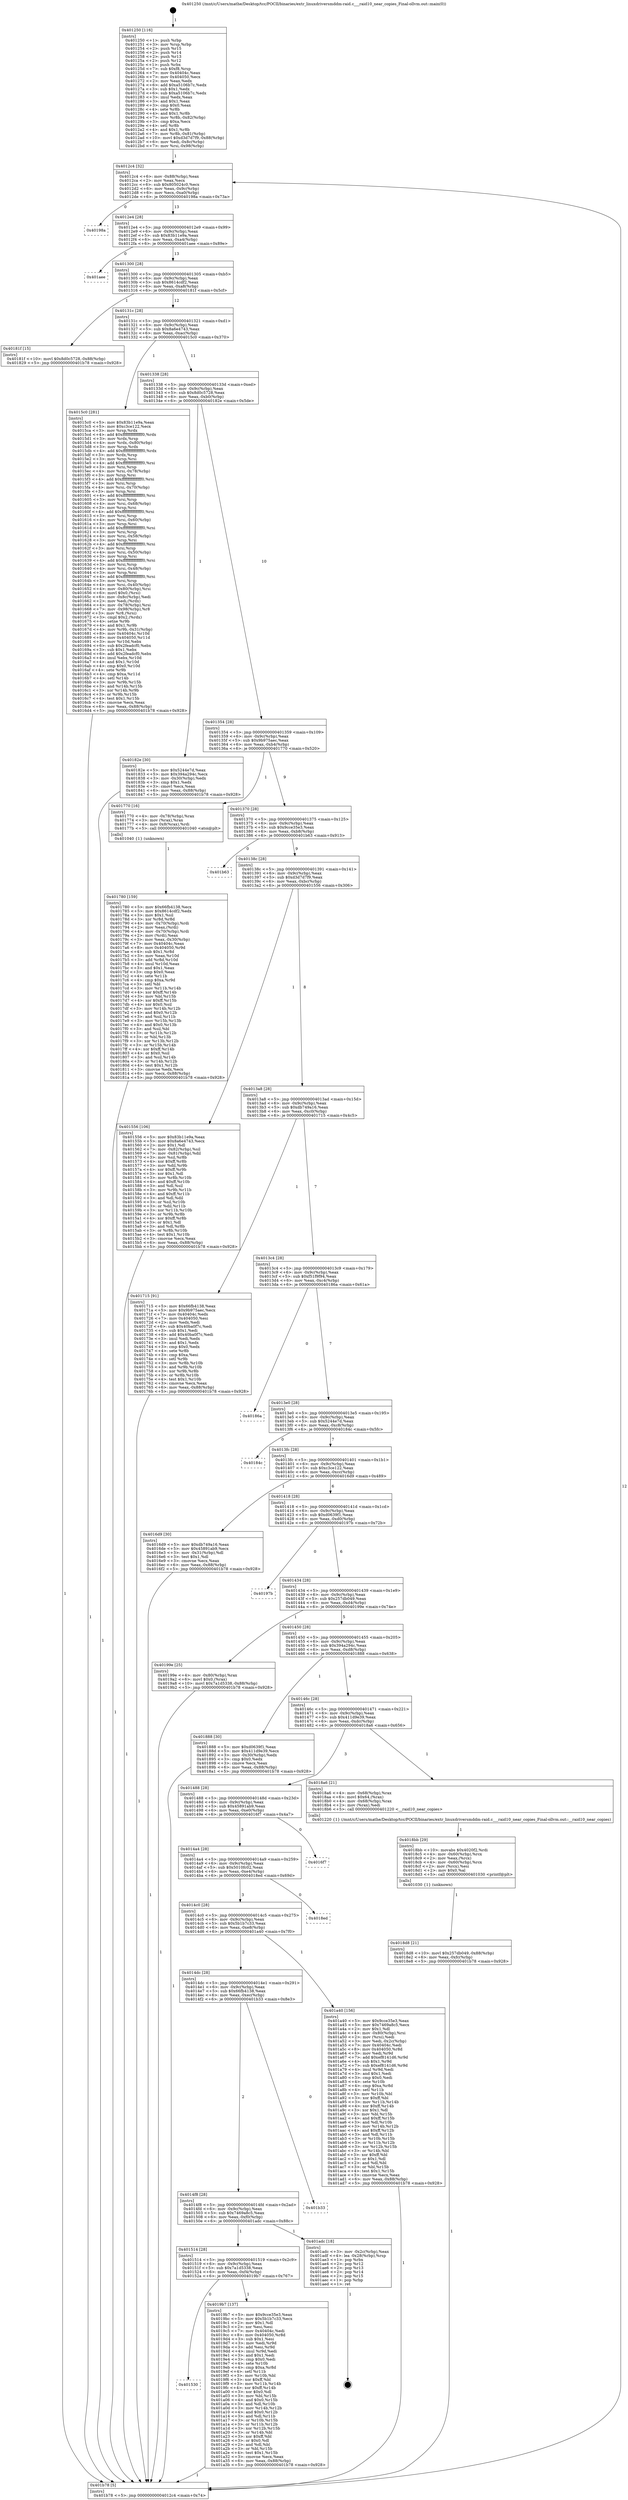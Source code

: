 digraph "0x401250" {
  label = "0x401250 (/mnt/c/Users/mathe/Desktop/tcc/POCII/binaries/extr_linuxdriversmddm-raid.c___raid10_near_copies_Final-ollvm.out::main(0))"
  labelloc = "t"
  node[shape=record]

  Entry [label="",width=0.3,height=0.3,shape=circle,fillcolor=black,style=filled]
  "0x4012c4" [label="{
     0x4012c4 [32]\l
     | [instrs]\l
     &nbsp;&nbsp;0x4012c4 \<+6\>: mov -0x88(%rbp),%eax\l
     &nbsp;&nbsp;0x4012ca \<+2\>: mov %eax,%ecx\l
     &nbsp;&nbsp;0x4012cc \<+6\>: sub $0x805024c0,%ecx\l
     &nbsp;&nbsp;0x4012d2 \<+6\>: mov %eax,-0x9c(%rbp)\l
     &nbsp;&nbsp;0x4012d8 \<+6\>: mov %ecx,-0xa0(%rbp)\l
     &nbsp;&nbsp;0x4012de \<+6\>: je 000000000040198a \<main+0x73a\>\l
  }"]
  "0x40198a" [label="{
     0x40198a\l
  }", style=dashed]
  "0x4012e4" [label="{
     0x4012e4 [28]\l
     | [instrs]\l
     &nbsp;&nbsp;0x4012e4 \<+5\>: jmp 00000000004012e9 \<main+0x99\>\l
     &nbsp;&nbsp;0x4012e9 \<+6\>: mov -0x9c(%rbp),%eax\l
     &nbsp;&nbsp;0x4012ef \<+5\>: sub $0x83b11e9a,%eax\l
     &nbsp;&nbsp;0x4012f4 \<+6\>: mov %eax,-0xa4(%rbp)\l
     &nbsp;&nbsp;0x4012fa \<+6\>: je 0000000000401aee \<main+0x89e\>\l
  }"]
  Exit [label="",width=0.3,height=0.3,shape=circle,fillcolor=black,style=filled,peripheries=2]
  "0x401aee" [label="{
     0x401aee\l
  }", style=dashed]
  "0x401300" [label="{
     0x401300 [28]\l
     | [instrs]\l
     &nbsp;&nbsp;0x401300 \<+5\>: jmp 0000000000401305 \<main+0xb5\>\l
     &nbsp;&nbsp;0x401305 \<+6\>: mov -0x9c(%rbp),%eax\l
     &nbsp;&nbsp;0x40130b \<+5\>: sub $0x8614cdf2,%eax\l
     &nbsp;&nbsp;0x401310 \<+6\>: mov %eax,-0xa8(%rbp)\l
     &nbsp;&nbsp;0x401316 \<+6\>: je 000000000040181f \<main+0x5cf\>\l
  }"]
  "0x401530" [label="{
     0x401530\l
  }", style=dashed]
  "0x40181f" [label="{
     0x40181f [15]\l
     | [instrs]\l
     &nbsp;&nbsp;0x40181f \<+10\>: movl $0x8d0c5728,-0x88(%rbp)\l
     &nbsp;&nbsp;0x401829 \<+5\>: jmp 0000000000401b78 \<main+0x928\>\l
  }"]
  "0x40131c" [label="{
     0x40131c [28]\l
     | [instrs]\l
     &nbsp;&nbsp;0x40131c \<+5\>: jmp 0000000000401321 \<main+0xd1\>\l
     &nbsp;&nbsp;0x401321 \<+6\>: mov -0x9c(%rbp),%eax\l
     &nbsp;&nbsp;0x401327 \<+5\>: sub $0x8a6e4743,%eax\l
     &nbsp;&nbsp;0x40132c \<+6\>: mov %eax,-0xac(%rbp)\l
     &nbsp;&nbsp;0x401332 \<+6\>: je 00000000004015c0 \<main+0x370\>\l
  }"]
  "0x4019b7" [label="{
     0x4019b7 [137]\l
     | [instrs]\l
     &nbsp;&nbsp;0x4019b7 \<+5\>: mov $0x9cce35e3,%eax\l
     &nbsp;&nbsp;0x4019bc \<+5\>: mov $0x5b1b7c33,%ecx\l
     &nbsp;&nbsp;0x4019c1 \<+2\>: mov $0x1,%dl\l
     &nbsp;&nbsp;0x4019c3 \<+2\>: xor %esi,%esi\l
     &nbsp;&nbsp;0x4019c5 \<+7\>: mov 0x40404c,%edi\l
     &nbsp;&nbsp;0x4019cc \<+8\>: mov 0x404050,%r8d\l
     &nbsp;&nbsp;0x4019d4 \<+3\>: sub $0x1,%esi\l
     &nbsp;&nbsp;0x4019d7 \<+3\>: mov %edi,%r9d\l
     &nbsp;&nbsp;0x4019da \<+3\>: add %esi,%r9d\l
     &nbsp;&nbsp;0x4019dd \<+4\>: imul %r9d,%edi\l
     &nbsp;&nbsp;0x4019e1 \<+3\>: and $0x1,%edi\l
     &nbsp;&nbsp;0x4019e4 \<+3\>: cmp $0x0,%edi\l
     &nbsp;&nbsp;0x4019e7 \<+4\>: sete %r10b\l
     &nbsp;&nbsp;0x4019eb \<+4\>: cmp $0xa,%r8d\l
     &nbsp;&nbsp;0x4019ef \<+4\>: setl %r11b\l
     &nbsp;&nbsp;0x4019f3 \<+3\>: mov %r10b,%bl\l
     &nbsp;&nbsp;0x4019f6 \<+3\>: xor $0xff,%bl\l
     &nbsp;&nbsp;0x4019f9 \<+3\>: mov %r11b,%r14b\l
     &nbsp;&nbsp;0x4019fc \<+4\>: xor $0xff,%r14b\l
     &nbsp;&nbsp;0x401a00 \<+3\>: xor $0x0,%dl\l
     &nbsp;&nbsp;0x401a03 \<+3\>: mov %bl,%r15b\l
     &nbsp;&nbsp;0x401a06 \<+4\>: and $0x0,%r15b\l
     &nbsp;&nbsp;0x401a0a \<+3\>: and %dl,%r10b\l
     &nbsp;&nbsp;0x401a0d \<+3\>: mov %r14b,%r12b\l
     &nbsp;&nbsp;0x401a10 \<+4\>: and $0x0,%r12b\l
     &nbsp;&nbsp;0x401a14 \<+3\>: and %dl,%r11b\l
     &nbsp;&nbsp;0x401a17 \<+3\>: or %r10b,%r15b\l
     &nbsp;&nbsp;0x401a1a \<+3\>: or %r11b,%r12b\l
     &nbsp;&nbsp;0x401a1d \<+3\>: xor %r12b,%r15b\l
     &nbsp;&nbsp;0x401a20 \<+3\>: or %r14b,%bl\l
     &nbsp;&nbsp;0x401a23 \<+3\>: xor $0xff,%bl\l
     &nbsp;&nbsp;0x401a26 \<+3\>: or $0x0,%dl\l
     &nbsp;&nbsp;0x401a29 \<+2\>: and %dl,%bl\l
     &nbsp;&nbsp;0x401a2b \<+3\>: or %bl,%r15b\l
     &nbsp;&nbsp;0x401a2e \<+4\>: test $0x1,%r15b\l
     &nbsp;&nbsp;0x401a32 \<+3\>: cmovne %ecx,%eax\l
     &nbsp;&nbsp;0x401a35 \<+6\>: mov %eax,-0x88(%rbp)\l
     &nbsp;&nbsp;0x401a3b \<+5\>: jmp 0000000000401b78 \<main+0x928\>\l
  }"]
  "0x4015c0" [label="{
     0x4015c0 [281]\l
     | [instrs]\l
     &nbsp;&nbsp;0x4015c0 \<+5\>: mov $0x83b11e9a,%eax\l
     &nbsp;&nbsp;0x4015c5 \<+5\>: mov $0xc3ce122,%ecx\l
     &nbsp;&nbsp;0x4015ca \<+3\>: mov %rsp,%rdx\l
     &nbsp;&nbsp;0x4015cd \<+4\>: add $0xfffffffffffffff0,%rdx\l
     &nbsp;&nbsp;0x4015d1 \<+3\>: mov %rdx,%rsp\l
     &nbsp;&nbsp;0x4015d4 \<+4\>: mov %rdx,-0x80(%rbp)\l
     &nbsp;&nbsp;0x4015d8 \<+3\>: mov %rsp,%rdx\l
     &nbsp;&nbsp;0x4015db \<+4\>: add $0xfffffffffffffff0,%rdx\l
     &nbsp;&nbsp;0x4015df \<+3\>: mov %rdx,%rsp\l
     &nbsp;&nbsp;0x4015e2 \<+3\>: mov %rsp,%rsi\l
     &nbsp;&nbsp;0x4015e5 \<+4\>: add $0xfffffffffffffff0,%rsi\l
     &nbsp;&nbsp;0x4015e9 \<+3\>: mov %rsi,%rsp\l
     &nbsp;&nbsp;0x4015ec \<+4\>: mov %rsi,-0x78(%rbp)\l
     &nbsp;&nbsp;0x4015f0 \<+3\>: mov %rsp,%rsi\l
     &nbsp;&nbsp;0x4015f3 \<+4\>: add $0xfffffffffffffff0,%rsi\l
     &nbsp;&nbsp;0x4015f7 \<+3\>: mov %rsi,%rsp\l
     &nbsp;&nbsp;0x4015fa \<+4\>: mov %rsi,-0x70(%rbp)\l
     &nbsp;&nbsp;0x4015fe \<+3\>: mov %rsp,%rsi\l
     &nbsp;&nbsp;0x401601 \<+4\>: add $0xfffffffffffffff0,%rsi\l
     &nbsp;&nbsp;0x401605 \<+3\>: mov %rsi,%rsp\l
     &nbsp;&nbsp;0x401608 \<+4\>: mov %rsi,-0x68(%rbp)\l
     &nbsp;&nbsp;0x40160c \<+3\>: mov %rsp,%rsi\l
     &nbsp;&nbsp;0x40160f \<+4\>: add $0xfffffffffffffff0,%rsi\l
     &nbsp;&nbsp;0x401613 \<+3\>: mov %rsi,%rsp\l
     &nbsp;&nbsp;0x401616 \<+4\>: mov %rsi,-0x60(%rbp)\l
     &nbsp;&nbsp;0x40161a \<+3\>: mov %rsp,%rsi\l
     &nbsp;&nbsp;0x40161d \<+4\>: add $0xfffffffffffffff0,%rsi\l
     &nbsp;&nbsp;0x401621 \<+3\>: mov %rsi,%rsp\l
     &nbsp;&nbsp;0x401624 \<+4\>: mov %rsi,-0x58(%rbp)\l
     &nbsp;&nbsp;0x401628 \<+3\>: mov %rsp,%rsi\l
     &nbsp;&nbsp;0x40162b \<+4\>: add $0xfffffffffffffff0,%rsi\l
     &nbsp;&nbsp;0x40162f \<+3\>: mov %rsi,%rsp\l
     &nbsp;&nbsp;0x401632 \<+4\>: mov %rsi,-0x50(%rbp)\l
     &nbsp;&nbsp;0x401636 \<+3\>: mov %rsp,%rsi\l
     &nbsp;&nbsp;0x401639 \<+4\>: add $0xfffffffffffffff0,%rsi\l
     &nbsp;&nbsp;0x40163d \<+3\>: mov %rsi,%rsp\l
     &nbsp;&nbsp;0x401640 \<+4\>: mov %rsi,-0x48(%rbp)\l
     &nbsp;&nbsp;0x401644 \<+3\>: mov %rsp,%rsi\l
     &nbsp;&nbsp;0x401647 \<+4\>: add $0xfffffffffffffff0,%rsi\l
     &nbsp;&nbsp;0x40164b \<+3\>: mov %rsi,%rsp\l
     &nbsp;&nbsp;0x40164e \<+4\>: mov %rsi,-0x40(%rbp)\l
     &nbsp;&nbsp;0x401652 \<+4\>: mov -0x80(%rbp),%rsi\l
     &nbsp;&nbsp;0x401656 \<+6\>: movl $0x0,(%rsi)\l
     &nbsp;&nbsp;0x40165c \<+6\>: mov -0x8c(%rbp),%edi\l
     &nbsp;&nbsp;0x401662 \<+2\>: mov %edi,(%rdx)\l
     &nbsp;&nbsp;0x401664 \<+4\>: mov -0x78(%rbp),%rsi\l
     &nbsp;&nbsp;0x401668 \<+7\>: mov -0x98(%rbp),%r8\l
     &nbsp;&nbsp;0x40166f \<+3\>: mov %r8,(%rsi)\l
     &nbsp;&nbsp;0x401672 \<+3\>: cmpl $0x2,(%rdx)\l
     &nbsp;&nbsp;0x401675 \<+4\>: setne %r9b\l
     &nbsp;&nbsp;0x401679 \<+4\>: and $0x1,%r9b\l
     &nbsp;&nbsp;0x40167d \<+4\>: mov %r9b,-0x31(%rbp)\l
     &nbsp;&nbsp;0x401681 \<+8\>: mov 0x40404c,%r10d\l
     &nbsp;&nbsp;0x401689 \<+8\>: mov 0x404050,%r11d\l
     &nbsp;&nbsp;0x401691 \<+3\>: mov %r10d,%ebx\l
     &nbsp;&nbsp;0x401694 \<+6\>: sub $0x2feadcf0,%ebx\l
     &nbsp;&nbsp;0x40169a \<+3\>: sub $0x1,%ebx\l
     &nbsp;&nbsp;0x40169d \<+6\>: add $0x2feadcf0,%ebx\l
     &nbsp;&nbsp;0x4016a3 \<+4\>: imul %ebx,%r10d\l
     &nbsp;&nbsp;0x4016a7 \<+4\>: and $0x1,%r10d\l
     &nbsp;&nbsp;0x4016ab \<+4\>: cmp $0x0,%r10d\l
     &nbsp;&nbsp;0x4016af \<+4\>: sete %r9b\l
     &nbsp;&nbsp;0x4016b3 \<+4\>: cmp $0xa,%r11d\l
     &nbsp;&nbsp;0x4016b7 \<+4\>: setl %r14b\l
     &nbsp;&nbsp;0x4016bb \<+3\>: mov %r9b,%r15b\l
     &nbsp;&nbsp;0x4016be \<+3\>: and %r14b,%r15b\l
     &nbsp;&nbsp;0x4016c1 \<+3\>: xor %r14b,%r9b\l
     &nbsp;&nbsp;0x4016c4 \<+3\>: or %r9b,%r15b\l
     &nbsp;&nbsp;0x4016c7 \<+4\>: test $0x1,%r15b\l
     &nbsp;&nbsp;0x4016cb \<+3\>: cmovne %ecx,%eax\l
     &nbsp;&nbsp;0x4016ce \<+6\>: mov %eax,-0x88(%rbp)\l
     &nbsp;&nbsp;0x4016d4 \<+5\>: jmp 0000000000401b78 \<main+0x928\>\l
  }"]
  "0x401338" [label="{
     0x401338 [28]\l
     | [instrs]\l
     &nbsp;&nbsp;0x401338 \<+5\>: jmp 000000000040133d \<main+0xed\>\l
     &nbsp;&nbsp;0x40133d \<+6\>: mov -0x9c(%rbp),%eax\l
     &nbsp;&nbsp;0x401343 \<+5\>: sub $0x8d0c5728,%eax\l
     &nbsp;&nbsp;0x401348 \<+6\>: mov %eax,-0xb0(%rbp)\l
     &nbsp;&nbsp;0x40134e \<+6\>: je 000000000040182e \<main+0x5de\>\l
  }"]
  "0x401514" [label="{
     0x401514 [28]\l
     | [instrs]\l
     &nbsp;&nbsp;0x401514 \<+5\>: jmp 0000000000401519 \<main+0x2c9\>\l
     &nbsp;&nbsp;0x401519 \<+6\>: mov -0x9c(%rbp),%eax\l
     &nbsp;&nbsp;0x40151f \<+5\>: sub $0x7a1d5338,%eax\l
     &nbsp;&nbsp;0x401524 \<+6\>: mov %eax,-0xf4(%rbp)\l
     &nbsp;&nbsp;0x40152a \<+6\>: je 00000000004019b7 \<main+0x767\>\l
  }"]
  "0x40182e" [label="{
     0x40182e [30]\l
     | [instrs]\l
     &nbsp;&nbsp;0x40182e \<+5\>: mov $0x5244e7d,%eax\l
     &nbsp;&nbsp;0x401833 \<+5\>: mov $0x394a294c,%ecx\l
     &nbsp;&nbsp;0x401838 \<+3\>: mov -0x30(%rbp),%edx\l
     &nbsp;&nbsp;0x40183b \<+3\>: cmp $0x1,%edx\l
     &nbsp;&nbsp;0x40183e \<+3\>: cmovl %ecx,%eax\l
     &nbsp;&nbsp;0x401841 \<+6\>: mov %eax,-0x88(%rbp)\l
     &nbsp;&nbsp;0x401847 \<+5\>: jmp 0000000000401b78 \<main+0x928\>\l
  }"]
  "0x401354" [label="{
     0x401354 [28]\l
     | [instrs]\l
     &nbsp;&nbsp;0x401354 \<+5\>: jmp 0000000000401359 \<main+0x109\>\l
     &nbsp;&nbsp;0x401359 \<+6\>: mov -0x9c(%rbp),%eax\l
     &nbsp;&nbsp;0x40135f \<+5\>: sub $0x9b975aec,%eax\l
     &nbsp;&nbsp;0x401364 \<+6\>: mov %eax,-0xb4(%rbp)\l
     &nbsp;&nbsp;0x40136a \<+6\>: je 0000000000401770 \<main+0x520\>\l
  }"]
  "0x401adc" [label="{
     0x401adc [18]\l
     | [instrs]\l
     &nbsp;&nbsp;0x401adc \<+3\>: mov -0x2c(%rbp),%eax\l
     &nbsp;&nbsp;0x401adf \<+4\>: lea -0x28(%rbp),%rsp\l
     &nbsp;&nbsp;0x401ae3 \<+1\>: pop %rbx\l
     &nbsp;&nbsp;0x401ae4 \<+2\>: pop %r12\l
     &nbsp;&nbsp;0x401ae6 \<+2\>: pop %r13\l
     &nbsp;&nbsp;0x401ae8 \<+2\>: pop %r14\l
     &nbsp;&nbsp;0x401aea \<+2\>: pop %r15\l
     &nbsp;&nbsp;0x401aec \<+1\>: pop %rbp\l
     &nbsp;&nbsp;0x401aed \<+1\>: ret\l
  }"]
  "0x401770" [label="{
     0x401770 [16]\l
     | [instrs]\l
     &nbsp;&nbsp;0x401770 \<+4\>: mov -0x78(%rbp),%rax\l
     &nbsp;&nbsp;0x401774 \<+3\>: mov (%rax),%rax\l
     &nbsp;&nbsp;0x401777 \<+4\>: mov 0x8(%rax),%rdi\l
     &nbsp;&nbsp;0x40177b \<+5\>: call 0000000000401040 \<atoi@plt\>\l
     | [calls]\l
     &nbsp;&nbsp;0x401040 \{1\} (unknown)\l
  }"]
  "0x401370" [label="{
     0x401370 [28]\l
     | [instrs]\l
     &nbsp;&nbsp;0x401370 \<+5\>: jmp 0000000000401375 \<main+0x125\>\l
     &nbsp;&nbsp;0x401375 \<+6\>: mov -0x9c(%rbp),%eax\l
     &nbsp;&nbsp;0x40137b \<+5\>: sub $0x9cce35e3,%eax\l
     &nbsp;&nbsp;0x401380 \<+6\>: mov %eax,-0xb8(%rbp)\l
     &nbsp;&nbsp;0x401386 \<+6\>: je 0000000000401b63 \<main+0x913\>\l
  }"]
  "0x4014f8" [label="{
     0x4014f8 [28]\l
     | [instrs]\l
     &nbsp;&nbsp;0x4014f8 \<+5\>: jmp 00000000004014fd \<main+0x2ad\>\l
     &nbsp;&nbsp;0x4014fd \<+6\>: mov -0x9c(%rbp),%eax\l
     &nbsp;&nbsp;0x401503 \<+5\>: sub $0x7469a8c5,%eax\l
     &nbsp;&nbsp;0x401508 \<+6\>: mov %eax,-0xf0(%rbp)\l
     &nbsp;&nbsp;0x40150e \<+6\>: je 0000000000401adc \<main+0x88c\>\l
  }"]
  "0x401b63" [label="{
     0x401b63\l
  }", style=dashed]
  "0x40138c" [label="{
     0x40138c [28]\l
     | [instrs]\l
     &nbsp;&nbsp;0x40138c \<+5\>: jmp 0000000000401391 \<main+0x141\>\l
     &nbsp;&nbsp;0x401391 \<+6\>: mov -0x9c(%rbp),%eax\l
     &nbsp;&nbsp;0x401397 \<+5\>: sub $0xd3d7d7f9,%eax\l
     &nbsp;&nbsp;0x40139c \<+6\>: mov %eax,-0xbc(%rbp)\l
     &nbsp;&nbsp;0x4013a2 \<+6\>: je 0000000000401556 \<main+0x306\>\l
  }"]
  "0x401b33" [label="{
     0x401b33\l
  }", style=dashed]
  "0x401556" [label="{
     0x401556 [106]\l
     | [instrs]\l
     &nbsp;&nbsp;0x401556 \<+5\>: mov $0x83b11e9a,%eax\l
     &nbsp;&nbsp;0x40155b \<+5\>: mov $0x8a6e4743,%ecx\l
     &nbsp;&nbsp;0x401560 \<+2\>: mov $0x1,%dl\l
     &nbsp;&nbsp;0x401562 \<+7\>: mov -0x82(%rbp),%sil\l
     &nbsp;&nbsp;0x401569 \<+7\>: mov -0x81(%rbp),%dil\l
     &nbsp;&nbsp;0x401570 \<+3\>: mov %sil,%r8b\l
     &nbsp;&nbsp;0x401573 \<+4\>: xor $0xff,%r8b\l
     &nbsp;&nbsp;0x401577 \<+3\>: mov %dil,%r9b\l
     &nbsp;&nbsp;0x40157a \<+4\>: xor $0xff,%r9b\l
     &nbsp;&nbsp;0x40157e \<+3\>: xor $0x1,%dl\l
     &nbsp;&nbsp;0x401581 \<+3\>: mov %r8b,%r10b\l
     &nbsp;&nbsp;0x401584 \<+4\>: and $0xff,%r10b\l
     &nbsp;&nbsp;0x401588 \<+3\>: and %dl,%sil\l
     &nbsp;&nbsp;0x40158b \<+3\>: mov %r9b,%r11b\l
     &nbsp;&nbsp;0x40158e \<+4\>: and $0xff,%r11b\l
     &nbsp;&nbsp;0x401592 \<+3\>: and %dl,%dil\l
     &nbsp;&nbsp;0x401595 \<+3\>: or %sil,%r10b\l
     &nbsp;&nbsp;0x401598 \<+3\>: or %dil,%r11b\l
     &nbsp;&nbsp;0x40159b \<+3\>: xor %r11b,%r10b\l
     &nbsp;&nbsp;0x40159e \<+3\>: or %r9b,%r8b\l
     &nbsp;&nbsp;0x4015a1 \<+4\>: xor $0xff,%r8b\l
     &nbsp;&nbsp;0x4015a5 \<+3\>: or $0x1,%dl\l
     &nbsp;&nbsp;0x4015a8 \<+3\>: and %dl,%r8b\l
     &nbsp;&nbsp;0x4015ab \<+3\>: or %r8b,%r10b\l
     &nbsp;&nbsp;0x4015ae \<+4\>: test $0x1,%r10b\l
     &nbsp;&nbsp;0x4015b2 \<+3\>: cmovne %ecx,%eax\l
     &nbsp;&nbsp;0x4015b5 \<+6\>: mov %eax,-0x88(%rbp)\l
     &nbsp;&nbsp;0x4015bb \<+5\>: jmp 0000000000401b78 \<main+0x928\>\l
  }"]
  "0x4013a8" [label="{
     0x4013a8 [28]\l
     | [instrs]\l
     &nbsp;&nbsp;0x4013a8 \<+5\>: jmp 00000000004013ad \<main+0x15d\>\l
     &nbsp;&nbsp;0x4013ad \<+6\>: mov -0x9c(%rbp),%eax\l
     &nbsp;&nbsp;0x4013b3 \<+5\>: sub $0xdb749a16,%eax\l
     &nbsp;&nbsp;0x4013b8 \<+6\>: mov %eax,-0xc0(%rbp)\l
     &nbsp;&nbsp;0x4013be \<+6\>: je 0000000000401715 \<main+0x4c5\>\l
  }"]
  "0x401b78" [label="{
     0x401b78 [5]\l
     | [instrs]\l
     &nbsp;&nbsp;0x401b78 \<+5\>: jmp 00000000004012c4 \<main+0x74\>\l
  }"]
  "0x401250" [label="{
     0x401250 [116]\l
     | [instrs]\l
     &nbsp;&nbsp;0x401250 \<+1\>: push %rbp\l
     &nbsp;&nbsp;0x401251 \<+3\>: mov %rsp,%rbp\l
     &nbsp;&nbsp;0x401254 \<+2\>: push %r15\l
     &nbsp;&nbsp;0x401256 \<+2\>: push %r14\l
     &nbsp;&nbsp;0x401258 \<+2\>: push %r13\l
     &nbsp;&nbsp;0x40125a \<+2\>: push %r12\l
     &nbsp;&nbsp;0x40125c \<+1\>: push %rbx\l
     &nbsp;&nbsp;0x40125d \<+7\>: sub $0xf8,%rsp\l
     &nbsp;&nbsp;0x401264 \<+7\>: mov 0x40404c,%eax\l
     &nbsp;&nbsp;0x40126b \<+7\>: mov 0x404050,%ecx\l
     &nbsp;&nbsp;0x401272 \<+2\>: mov %eax,%edx\l
     &nbsp;&nbsp;0x401274 \<+6\>: add $0xa5106b7c,%edx\l
     &nbsp;&nbsp;0x40127a \<+3\>: sub $0x1,%edx\l
     &nbsp;&nbsp;0x40127d \<+6\>: sub $0xa5106b7c,%edx\l
     &nbsp;&nbsp;0x401283 \<+3\>: imul %edx,%eax\l
     &nbsp;&nbsp;0x401286 \<+3\>: and $0x1,%eax\l
     &nbsp;&nbsp;0x401289 \<+3\>: cmp $0x0,%eax\l
     &nbsp;&nbsp;0x40128c \<+4\>: sete %r8b\l
     &nbsp;&nbsp;0x401290 \<+4\>: and $0x1,%r8b\l
     &nbsp;&nbsp;0x401294 \<+7\>: mov %r8b,-0x82(%rbp)\l
     &nbsp;&nbsp;0x40129b \<+3\>: cmp $0xa,%ecx\l
     &nbsp;&nbsp;0x40129e \<+4\>: setl %r8b\l
     &nbsp;&nbsp;0x4012a2 \<+4\>: and $0x1,%r8b\l
     &nbsp;&nbsp;0x4012a6 \<+7\>: mov %r8b,-0x81(%rbp)\l
     &nbsp;&nbsp;0x4012ad \<+10\>: movl $0xd3d7d7f9,-0x88(%rbp)\l
     &nbsp;&nbsp;0x4012b7 \<+6\>: mov %edi,-0x8c(%rbp)\l
     &nbsp;&nbsp;0x4012bd \<+7\>: mov %rsi,-0x98(%rbp)\l
  }"]
  "0x4014dc" [label="{
     0x4014dc [28]\l
     | [instrs]\l
     &nbsp;&nbsp;0x4014dc \<+5\>: jmp 00000000004014e1 \<main+0x291\>\l
     &nbsp;&nbsp;0x4014e1 \<+6\>: mov -0x9c(%rbp),%eax\l
     &nbsp;&nbsp;0x4014e7 \<+5\>: sub $0x66fb4138,%eax\l
     &nbsp;&nbsp;0x4014ec \<+6\>: mov %eax,-0xec(%rbp)\l
     &nbsp;&nbsp;0x4014f2 \<+6\>: je 0000000000401b33 \<main+0x8e3\>\l
  }"]
  "0x401a40" [label="{
     0x401a40 [156]\l
     | [instrs]\l
     &nbsp;&nbsp;0x401a40 \<+5\>: mov $0x9cce35e3,%eax\l
     &nbsp;&nbsp;0x401a45 \<+5\>: mov $0x7469a8c5,%ecx\l
     &nbsp;&nbsp;0x401a4a \<+2\>: mov $0x1,%dl\l
     &nbsp;&nbsp;0x401a4c \<+4\>: mov -0x80(%rbp),%rsi\l
     &nbsp;&nbsp;0x401a50 \<+2\>: mov (%rsi),%edi\l
     &nbsp;&nbsp;0x401a52 \<+3\>: mov %edi,-0x2c(%rbp)\l
     &nbsp;&nbsp;0x401a55 \<+7\>: mov 0x40404c,%edi\l
     &nbsp;&nbsp;0x401a5c \<+8\>: mov 0x404050,%r8d\l
     &nbsp;&nbsp;0x401a64 \<+3\>: mov %edi,%r9d\l
     &nbsp;&nbsp;0x401a67 \<+7\>: add $0xef8141d6,%r9d\l
     &nbsp;&nbsp;0x401a6e \<+4\>: sub $0x1,%r9d\l
     &nbsp;&nbsp;0x401a72 \<+7\>: sub $0xef8141d6,%r9d\l
     &nbsp;&nbsp;0x401a79 \<+4\>: imul %r9d,%edi\l
     &nbsp;&nbsp;0x401a7d \<+3\>: and $0x1,%edi\l
     &nbsp;&nbsp;0x401a80 \<+3\>: cmp $0x0,%edi\l
     &nbsp;&nbsp;0x401a83 \<+4\>: sete %r10b\l
     &nbsp;&nbsp;0x401a87 \<+4\>: cmp $0xa,%r8d\l
     &nbsp;&nbsp;0x401a8b \<+4\>: setl %r11b\l
     &nbsp;&nbsp;0x401a8f \<+3\>: mov %r10b,%bl\l
     &nbsp;&nbsp;0x401a92 \<+3\>: xor $0xff,%bl\l
     &nbsp;&nbsp;0x401a95 \<+3\>: mov %r11b,%r14b\l
     &nbsp;&nbsp;0x401a98 \<+4\>: xor $0xff,%r14b\l
     &nbsp;&nbsp;0x401a9c \<+3\>: xor $0x1,%dl\l
     &nbsp;&nbsp;0x401a9f \<+3\>: mov %bl,%r15b\l
     &nbsp;&nbsp;0x401aa2 \<+4\>: and $0xff,%r15b\l
     &nbsp;&nbsp;0x401aa6 \<+3\>: and %dl,%r10b\l
     &nbsp;&nbsp;0x401aa9 \<+3\>: mov %r14b,%r12b\l
     &nbsp;&nbsp;0x401aac \<+4\>: and $0xff,%r12b\l
     &nbsp;&nbsp;0x401ab0 \<+3\>: and %dl,%r11b\l
     &nbsp;&nbsp;0x401ab3 \<+3\>: or %r10b,%r15b\l
     &nbsp;&nbsp;0x401ab6 \<+3\>: or %r11b,%r12b\l
     &nbsp;&nbsp;0x401ab9 \<+3\>: xor %r12b,%r15b\l
     &nbsp;&nbsp;0x401abc \<+3\>: or %r14b,%bl\l
     &nbsp;&nbsp;0x401abf \<+3\>: xor $0xff,%bl\l
     &nbsp;&nbsp;0x401ac2 \<+3\>: or $0x1,%dl\l
     &nbsp;&nbsp;0x401ac5 \<+2\>: and %dl,%bl\l
     &nbsp;&nbsp;0x401ac7 \<+3\>: or %bl,%r15b\l
     &nbsp;&nbsp;0x401aca \<+4\>: test $0x1,%r15b\l
     &nbsp;&nbsp;0x401ace \<+3\>: cmovne %ecx,%eax\l
     &nbsp;&nbsp;0x401ad1 \<+6\>: mov %eax,-0x88(%rbp)\l
     &nbsp;&nbsp;0x401ad7 \<+5\>: jmp 0000000000401b78 \<main+0x928\>\l
  }"]
  "0x401715" [label="{
     0x401715 [91]\l
     | [instrs]\l
     &nbsp;&nbsp;0x401715 \<+5\>: mov $0x66fb4138,%eax\l
     &nbsp;&nbsp;0x40171a \<+5\>: mov $0x9b975aec,%ecx\l
     &nbsp;&nbsp;0x40171f \<+7\>: mov 0x40404c,%edx\l
     &nbsp;&nbsp;0x401726 \<+7\>: mov 0x404050,%esi\l
     &nbsp;&nbsp;0x40172d \<+2\>: mov %edx,%edi\l
     &nbsp;&nbsp;0x40172f \<+6\>: sub $0x40ba0f7c,%edi\l
     &nbsp;&nbsp;0x401735 \<+3\>: sub $0x1,%edi\l
     &nbsp;&nbsp;0x401738 \<+6\>: add $0x40ba0f7c,%edi\l
     &nbsp;&nbsp;0x40173e \<+3\>: imul %edi,%edx\l
     &nbsp;&nbsp;0x401741 \<+3\>: and $0x1,%edx\l
     &nbsp;&nbsp;0x401744 \<+3\>: cmp $0x0,%edx\l
     &nbsp;&nbsp;0x401747 \<+4\>: sete %r8b\l
     &nbsp;&nbsp;0x40174b \<+3\>: cmp $0xa,%esi\l
     &nbsp;&nbsp;0x40174e \<+4\>: setl %r9b\l
     &nbsp;&nbsp;0x401752 \<+3\>: mov %r8b,%r10b\l
     &nbsp;&nbsp;0x401755 \<+3\>: and %r9b,%r10b\l
     &nbsp;&nbsp;0x401758 \<+3\>: xor %r9b,%r8b\l
     &nbsp;&nbsp;0x40175b \<+3\>: or %r8b,%r10b\l
     &nbsp;&nbsp;0x40175e \<+4\>: test $0x1,%r10b\l
     &nbsp;&nbsp;0x401762 \<+3\>: cmovne %ecx,%eax\l
     &nbsp;&nbsp;0x401765 \<+6\>: mov %eax,-0x88(%rbp)\l
     &nbsp;&nbsp;0x40176b \<+5\>: jmp 0000000000401b78 \<main+0x928\>\l
  }"]
  "0x4013c4" [label="{
     0x4013c4 [28]\l
     | [instrs]\l
     &nbsp;&nbsp;0x4013c4 \<+5\>: jmp 00000000004013c9 \<main+0x179\>\l
     &nbsp;&nbsp;0x4013c9 \<+6\>: mov -0x9c(%rbp),%eax\l
     &nbsp;&nbsp;0x4013cf \<+5\>: sub $0xf51f9f94,%eax\l
     &nbsp;&nbsp;0x4013d4 \<+6\>: mov %eax,-0xc4(%rbp)\l
     &nbsp;&nbsp;0x4013da \<+6\>: je 000000000040186a \<main+0x61a\>\l
  }"]
  "0x4014c0" [label="{
     0x4014c0 [28]\l
     | [instrs]\l
     &nbsp;&nbsp;0x4014c0 \<+5\>: jmp 00000000004014c5 \<main+0x275\>\l
     &nbsp;&nbsp;0x4014c5 \<+6\>: mov -0x9c(%rbp),%eax\l
     &nbsp;&nbsp;0x4014cb \<+5\>: sub $0x5b1b7c33,%eax\l
     &nbsp;&nbsp;0x4014d0 \<+6\>: mov %eax,-0xe8(%rbp)\l
     &nbsp;&nbsp;0x4014d6 \<+6\>: je 0000000000401a40 \<main+0x7f0\>\l
  }"]
  "0x40186a" [label="{
     0x40186a\l
  }", style=dashed]
  "0x4013e0" [label="{
     0x4013e0 [28]\l
     | [instrs]\l
     &nbsp;&nbsp;0x4013e0 \<+5\>: jmp 00000000004013e5 \<main+0x195\>\l
     &nbsp;&nbsp;0x4013e5 \<+6\>: mov -0x9c(%rbp),%eax\l
     &nbsp;&nbsp;0x4013eb \<+5\>: sub $0x5244e7d,%eax\l
     &nbsp;&nbsp;0x4013f0 \<+6\>: mov %eax,-0xc8(%rbp)\l
     &nbsp;&nbsp;0x4013f6 \<+6\>: je 000000000040184c \<main+0x5fc\>\l
  }"]
  "0x4018ed" [label="{
     0x4018ed\l
  }", style=dashed]
  "0x40184c" [label="{
     0x40184c\l
  }", style=dashed]
  "0x4013fc" [label="{
     0x4013fc [28]\l
     | [instrs]\l
     &nbsp;&nbsp;0x4013fc \<+5\>: jmp 0000000000401401 \<main+0x1b1\>\l
     &nbsp;&nbsp;0x401401 \<+6\>: mov -0x9c(%rbp),%eax\l
     &nbsp;&nbsp;0x401407 \<+5\>: sub $0xc3ce122,%eax\l
     &nbsp;&nbsp;0x40140c \<+6\>: mov %eax,-0xcc(%rbp)\l
     &nbsp;&nbsp;0x401412 \<+6\>: je 00000000004016d9 \<main+0x489\>\l
  }"]
  "0x4014a4" [label="{
     0x4014a4 [28]\l
     | [instrs]\l
     &nbsp;&nbsp;0x4014a4 \<+5\>: jmp 00000000004014a9 \<main+0x259\>\l
     &nbsp;&nbsp;0x4014a9 \<+6\>: mov -0x9c(%rbp),%eax\l
     &nbsp;&nbsp;0x4014af \<+5\>: sub $0x5010fc02,%eax\l
     &nbsp;&nbsp;0x4014b4 \<+6\>: mov %eax,-0xe4(%rbp)\l
     &nbsp;&nbsp;0x4014ba \<+6\>: je 00000000004018ed \<main+0x69d\>\l
  }"]
  "0x4016d9" [label="{
     0x4016d9 [30]\l
     | [instrs]\l
     &nbsp;&nbsp;0x4016d9 \<+5\>: mov $0xdb749a16,%eax\l
     &nbsp;&nbsp;0x4016de \<+5\>: mov $0x45891ab9,%ecx\l
     &nbsp;&nbsp;0x4016e3 \<+3\>: mov -0x31(%rbp),%dl\l
     &nbsp;&nbsp;0x4016e6 \<+3\>: test $0x1,%dl\l
     &nbsp;&nbsp;0x4016e9 \<+3\>: cmovne %ecx,%eax\l
     &nbsp;&nbsp;0x4016ec \<+6\>: mov %eax,-0x88(%rbp)\l
     &nbsp;&nbsp;0x4016f2 \<+5\>: jmp 0000000000401b78 \<main+0x928\>\l
  }"]
  "0x401418" [label="{
     0x401418 [28]\l
     | [instrs]\l
     &nbsp;&nbsp;0x401418 \<+5\>: jmp 000000000040141d \<main+0x1cd\>\l
     &nbsp;&nbsp;0x40141d \<+6\>: mov -0x9c(%rbp),%eax\l
     &nbsp;&nbsp;0x401423 \<+5\>: sub $0xd0639f1,%eax\l
     &nbsp;&nbsp;0x401428 \<+6\>: mov %eax,-0xd0(%rbp)\l
     &nbsp;&nbsp;0x40142e \<+6\>: je 000000000040197b \<main+0x72b\>\l
  }"]
  "0x401780" [label="{
     0x401780 [159]\l
     | [instrs]\l
     &nbsp;&nbsp;0x401780 \<+5\>: mov $0x66fb4138,%ecx\l
     &nbsp;&nbsp;0x401785 \<+5\>: mov $0x8614cdf2,%edx\l
     &nbsp;&nbsp;0x40178a \<+3\>: mov $0x1,%sil\l
     &nbsp;&nbsp;0x40178d \<+3\>: xor %r8d,%r8d\l
     &nbsp;&nbsp;0x401790 \<+4\>: mov -0x70(%rbp),%rdi\l
     &nbsp;&nbsp;0x401794 \<+2\>: mov %eax,(%rdi)\l
     &nbsp;&nbsp;0x401796 \<+4\>: mov -0x70(%rbp),%rdi\l
     &nbsp;&nbsp;0x40179a \<+2\>: mov (%rdi),%eax\l
     &nbsp;&nbsp;0x40179c \<+3\>: mov %eax,-0x30(%rbp)\l
     &nbsp;&nbsp;0x40179f \<+7\>: mov 0x40404c,%eax\l
     &nbsp;&nbsp;0x4017a6 \<+8\>: mov 0x404050,%r9d\l
     &nbsp;&nbsp;0x4017ae \<+4\>: sub $0x1,%r8d\l
     &nbsp;&nbsp;0x4017b2 \<+3\>: mov %eax,%r10d\l
     &nbsp;&nbsp;0x4017b5 \<+3\>: add %r8d,%r10d\l
     &nbsp;&nbsp;0x4017b8 \<+4\>: imul %r10d,%eax\l
     &nbsp;&nbsp;0x4017bc \<+3\>: and $0x1,%eax\l
     &nbsp;&nbsp;0x4017bf \<+3\>: cmp $0x0,%eax\l
     &nbsp;&nbsp;0x4017c2 \<+4\>: sete %r11b\l
     &nbsp;&nbsp;0x4017c6 \<+4\>: cmp $0xa,%r9d\l
     &nbsp;&nbsp;0x4017ca \<+3\>: setl %bl\l
     &nbsp;&nbsp;0x4017cd \<+3\>: mov %r11b,%r14b\l
     &nbsp;&nbsp;0x4017d0 \<+4\>: xor $0xff,%r14b\l
     &nbsp;&nbsp;0x4017d4 \<+3\>: mov %bl,%r15b\l
     &nbsp;&nbsp;0x4017d7 \<+4\>: xor $0xff,%r15b\l
     &nbsp;&nbsp;0x4017db \<+4\>: xor $0x0,%sil\l
     &nbsp;&nbsp;0x4017df \<+3\>: mov %r14b,%r12b\l
     &nbsp;&nbsp;0x4017e2 \<+4\>: and $0x0,%r12b\l
     &nbsp;&nbsp;0x4017e6 \<+3\>: and %sil,%r11b\l
     &nbsp;&nbsp;0x4017e9 \<+3\>: mov %r15b,%r13b\l
     &nbsp;&nbsp;0x4017ec \<+4\>: and $0x0,%r13b\l
     &nbsp;&nbsp;0x4017f0 \<+3\>: and %sil,%bl\l
     &nbsp;&nbsp;0x4017f3 \<+3\>: or %r11b,%r12b\l
     &nbsp;&nbsp;0x4017f6 \<+3\>: or %bl,%r13b\l
     &nbsp;&nbsp;0x4017f9 \<+3\>: xor %r13b,%r12b\l
     &nbsp;&nbsp;0x4017fc \<+3\>: or %r15b,%r14b\l
     &nbsp;&nbsp;0x4017ff \<+4\>: xor $0xff,%r14b\l
     &nbsp;&nbsp;0x401803 \<+4\>: or $0x0,%sil\l
     &nbsp;&nbsp;0x401807 \<+3\>: and %sil,%r14b\l
     &nbsp;&nbsp;0x40180a \<+3\>: or %r14b,%r12b\l
     &nbsp;&nbsp;0x40180d \<+4\>: test $0x1,%r12b\l
     &nbsp;&nbsp;0x401811 \<+3\>: cmovne %edx,%ecx\l
     &nbsp;&nbsp;0x401814 \<+6\>: mov %ecx,-0x88(%rbp)\l
     &nbsp;&nbsp;0x40181a \<+5\>: jmp 0000000000401b78 \<main+0x928\>\l
  }"]
  "0x4016f7" [label="{
     0x4016f7\l
  }", style=dashed]
  "0x40197b" [label="{
     0x40197b\l
  }", style=dashed]
  "0x401434" [label="{
     0x401434 [28]\l
     | [instrs]\l
     &nbsp;&nbsp;0x401434 \<+5\>: jmp 0000000000401439 \<main+0x1e9\>\l
     &nbsp;&nbsp;0x401439 \<+6\>: mov -0x9c(%rbp),%eax\l
     &nbsp;&nbsp;0x40143f \<+5\>: sub $0x257db049,%eax\l
     &nbsp;&nbsp;0x401444 \<+6\>: mov %eax,-0xd4(%rbp)\l
     &nbsp;&nbsp;0x40144a \<+6\>: je 000000000040199e \<main+0x74e\>\l
  }"]
  "0x4018d8" [label="{
     0x4018d8 [21]\l
     | [instrs]\l
     &nbsp;&nbsp;0x4018d8 \<+10\>: movl $0x257db049,-0x88(%rbp)\l
     &nbsp;&nbsp;0x4018e2 \<+6\>: mov %eax,-0xfc(%rbp)\l
     &nbsp;&nbsp;0x4018e8 \<+5\>: jmp 0000000000401b78 \<main+0x928\>\l
  }"]
  "0x40199e" [label="{
     0x40199e [25]\l
     | [instrs]\l
     &nbsp;&nbsp;0x40199e \<+4\>: mov -0x80(%rbp),%rax\l
     &nbsp;&nbsp;0x4019a2 \<+6\>: movl $0x0,(%rax)\l
     &nbsp;&nbsp;0x4019a8 \<+10\>: movl $0x7a1d5338,-0x88(%rbp)\l
     &nbsp;&nbsp;0x4019b2 \<+5\>: jmp 0000000000401b78 \<main+0x928\>\l
  }"]
  "0x401450" [label="{
     0x401450 [28]\l
     | [instrs]\l
     &nbsp;&nbsp;0x401450 \<+5\>: jmp 0000000000401455 \<main+0x205\>\l
     &nbsp;&nbsp;0x401455 \<+6\>: mov -0x9c(%rbp),%eax\l
     &nbsp;&nbsp;0x40145b \<+5\>: sub $0x394a294c,%eax\l
     &nbsp;&nbsp;0x401460 \<+6\>: mov %eax,-0xd8(%rbp)\l
     &nbsp;&nbsp;0x401466 \<+6\>: je 0000000000401888 \<main+0x638\>\l
  }"]
  "0x4018bb" [label="{
     0x4018bb [29]\l
     | [instrs]\l
     &nbsp;&nbsp;0x4018bb \<+10\>: movabs $0x4020f2,%rdi\l
     &nbsp;&nbsp;0x4018c5 \<+4\>: mov -0x60(%rbp),%rcx\l
     &nbsp;&nbsp;0x4018c9 \<+2\>: mov %eax,(%rcx)\l
     &nbsp;&nbsp;0x4018cb \<+4\>: mov -0x60(%rbp),%rcx\l
     &nbsp;&nbsp;0x4018cf \<+2\>: mov (%rcx),%esi\l
     &nbsp;&nbsp;0x4018d1 \<+2\>: mov $0x0,%al\l
     &nbsp;&nbsp;0x4018d3 \<+5\>: call 0000000000401030 \<printf@plt\>\l
     | [calls]\l
     &nbsp;&nbsp;0x401030 \{1\} (unknown)\l
  }"]
  "0x401888" [label="{
     0x401888 [30]\l
     | [instrs]\l
     &nbsp;&nbsp;0x401888 \<+5\>: mov $0xd0639f1,%eax\l
     &nbsp;&nbsp;0x40188d \<+5\>: mov $0x411d9e39,%ecx\l
     &nbsp;&nbsp;0x401892 \<+3\>: mov -0x30(%rbp),%edx\l
     &nbsp;&nbsp;0x401895 \<+3\>: cmp $0x0,%edx\l
     &nbsp;&nbsp;0x401898 \<+3\>: cmove %ecx,%eax\l
     &nbsp;&nbsp;0x40189b \<+6\>: mov %eax,-0x88(%rbp)\l
     &nbsp;&nbsp;0x4018a1 \<+5\>: jmp 0000000000401b78 \<main+0x928\>\l
  }"]
  "0x40146c" [label="{
     0x40146c [28]\l
     | [instrs]\l
     &nbsp;&nbsp;0x40146c \<+5\>: jmp 0000000000401471 \<main+0x221\>\l
     &nbsp;&nbsp;0x401471 \<+6\>: mov -0x9c(%rbp),%eax\l
     &nbsp;&nbsp;0x401477 \<+5\>: sub $0x411d9e39,%eax\l
     &nbsp;&nbsp;0x40147c \<+6\>: mov %eax,-0xdc(%rbp)\l
     &nbsp;&nbsp;0x401482 \<+6\>: je 00000000004018a6 \<main+0x656\>\l
  }"]
  "0x401488" [label="{
     0x401488 [28]\l
     | [instrs]\l
     &nbsp;&nbsp;0x401488 \<+5\>: jmp 000000000040148d \<main+0x23d\>\l
     &nbsp;&nbsp;0x40148d \<+6\>: mov -0x9c(%rbp),%eax\l
     &nbsp;&nbsp;0x401493 \<+5\>: sub $0x45891ab9,%eax\l
     &nbsp;&nbsp;0x401498 \<+6\>: mov %eax,-0xe0(%rbp)\l
     &nbsp;&nbsp;0x40149e \<+6\>: je 00000000004016f7 \<main+0x4a7\>\l
  }"]
  "0x4018a6" [label="{
     0x4018a6 [21]\l
     | [instrs]\l
     &nbsp;&nbsp;0x4018a6 \<+4\>: mov -0x68(%rbp),%rax\l
     &nbsp;&nbsp;0x4018aa \<+6\>: movl $0x64,(%rax)\l
     &nbsp;&nbsp;0x4018b0 \<+4\>: mov -0x68(%rbp),%rax\l
     &nbsp;&nbsp;0x4018b4 \<+2\>: mov (%rax),%edi\l
     &nbsp;&nbsp;0x4018b6 \<+5\>: call 0000000000401220 \<__raid10_near_copies\>\l
     | [calls]\l
     &nbsp;&nbsp;0x401220 \{1\} (/mnt/c/Users/mathe/Desktop/tcc/POCII/binaries/extr_linuxdriversmddm-raid.c___raid10_near_copies_Final-ollvm.out::__raid10_near_copies)\l
  }"]
  Entry -> "0x401250" [label=" 1"]
  "0x4012c4" -> "0x40198a" [label=" 0"]
  "0x4012c4" -> "0x4012e4" [label=" 13"]
  "0x401adc" -> Exit [label=" 1"]
  "0x4012e4" -> "0x401aee" [label=" 0"]
  "0x4012e4" -> "0x401300" [label=" 13"]
  "0x401a40" -> "0x401b78" [label=" 1"]
  "0x401300" -> "0x40181f" [label=" 1"]
  "0x401300" -> "0x40131c" [label=" 12"]
  "0x4019b7" -> "0x401b78" [label=" 1"]
  "0x40131c" -> "0x4015c0" [label=" 1"]
  "0x40131c" -> "0x401338" [label=" 11"]
  "0x401514" -> "0x401530" [label=" 0"]
  "0x401338" -> "0x40182e" [label=" 1"]
  "0x401338" -> "0x401354" [label=" 10"]
  "0x401514" -> "0x4019b7" [label=" 1"]
  "0x401354" -> "0x401770" [label=" 1"]
  "0x401354" -> "0x401370" [label=" 9"]
  "0x4014f8" -> "0x401514" [label=" 1"]
  "0x401370" -> "0x401b63" [label=" 0"]
  "0x401370" -> "0x40138c" [label=" 9"]
  "0x4014f8" -> "0x401adc" [label=" 1"]
  "0x40138c" -> "0x401556" [label=" 1"]
  "0x40138c" -> "0x4013a8" [label=" 8"]
  "0x401556" -> "0x401b78" [label=" 1"]
  "0x401250" -> "0x4012c4" [label=" 1"]
  "0x401b78" -> "0x4012c4" [label=" 12"]
  "0x4014dc" -> "0x4014f8" [label=" 2"]
  "0x4015c0" -> "0x401b78" [label=" 1"]
  "0x4014dc" -> "0x401b33" [label=" 0"]
  "0x4013a8" -> "0x401715" [label=" 1"]
  "0x4013a8" -> "0x4013c4" [label=" 7"]
  "0x4014c0" -> "0x4014dc" [label=" 2"]
  "0x4013c4" -> "0x40186a" [label=" 0"]
  "0x4013c4" -> "0x4013e0" [label=" 7"]
  "0x4014c0" -> "0x401a40" [label=" 1"]
  "0x4013e0" -> "0x40184c" [label=" 0"]
  "0x4013e0" -> "0x4013fc" [label=" 7"]
  "0x4014a4" -> "0x4014c0" [label=" 3"]
  "0x4013fc" -> "0x4016d9" [label=" 1"]
  "0x4013fc" -> "0x401418" [label=" 6"]
  "0x4016d9" -> "0x401b78" [label=" 1"]
  "0x401715" -> "0x401b78" [label=" 1"]
  "0x401770" -> "0x401780" [label=" 1"]
  "0x401780" -> "0x401b78" [label=" 1"]
  "0x40181f" -> "0x401b78" [label=" 1"]
  "0x40182e" -> "0x401b78" [label=" 1"]
  "0x4014a4" -> "0x4018ed" [label=" 0"]
  "0x401418" -> "0x40197b" [label=" 0"]
  "0x401418" -> "0x401434" [label=" 6"]
  "0x401488" -> "0x4014a4" [label=" 3"]
  "0x401434" -> "0x40199e" [label=" 1"]
  "0x401434" -> "0x401450" [label=" 5"]
  "0x401488" -> "0x4016f7" [label=" 0"]
  "0x401450" -> "0x401888" [label=" 1"]
  "0x401450" -> "0x40146c" [label=" 4"]
  "0x401888" -> "0x401b78" [label=" 1"]
  "0x40199e" -> "0x401b78" [label=" 1"]
  "0x40146c" -> "0x4018a6" [label=" 1"]
  "0x40146c" -> "0x401488" [label=" 3"]
  "0x4018a6" -> "0x4018bb" [label=" 1"]
  "0x4018bb" -> "0x4018d8" [label=" 1"]
  "0x4018d8" -> "0x401b78" [label=" 1"]
}
